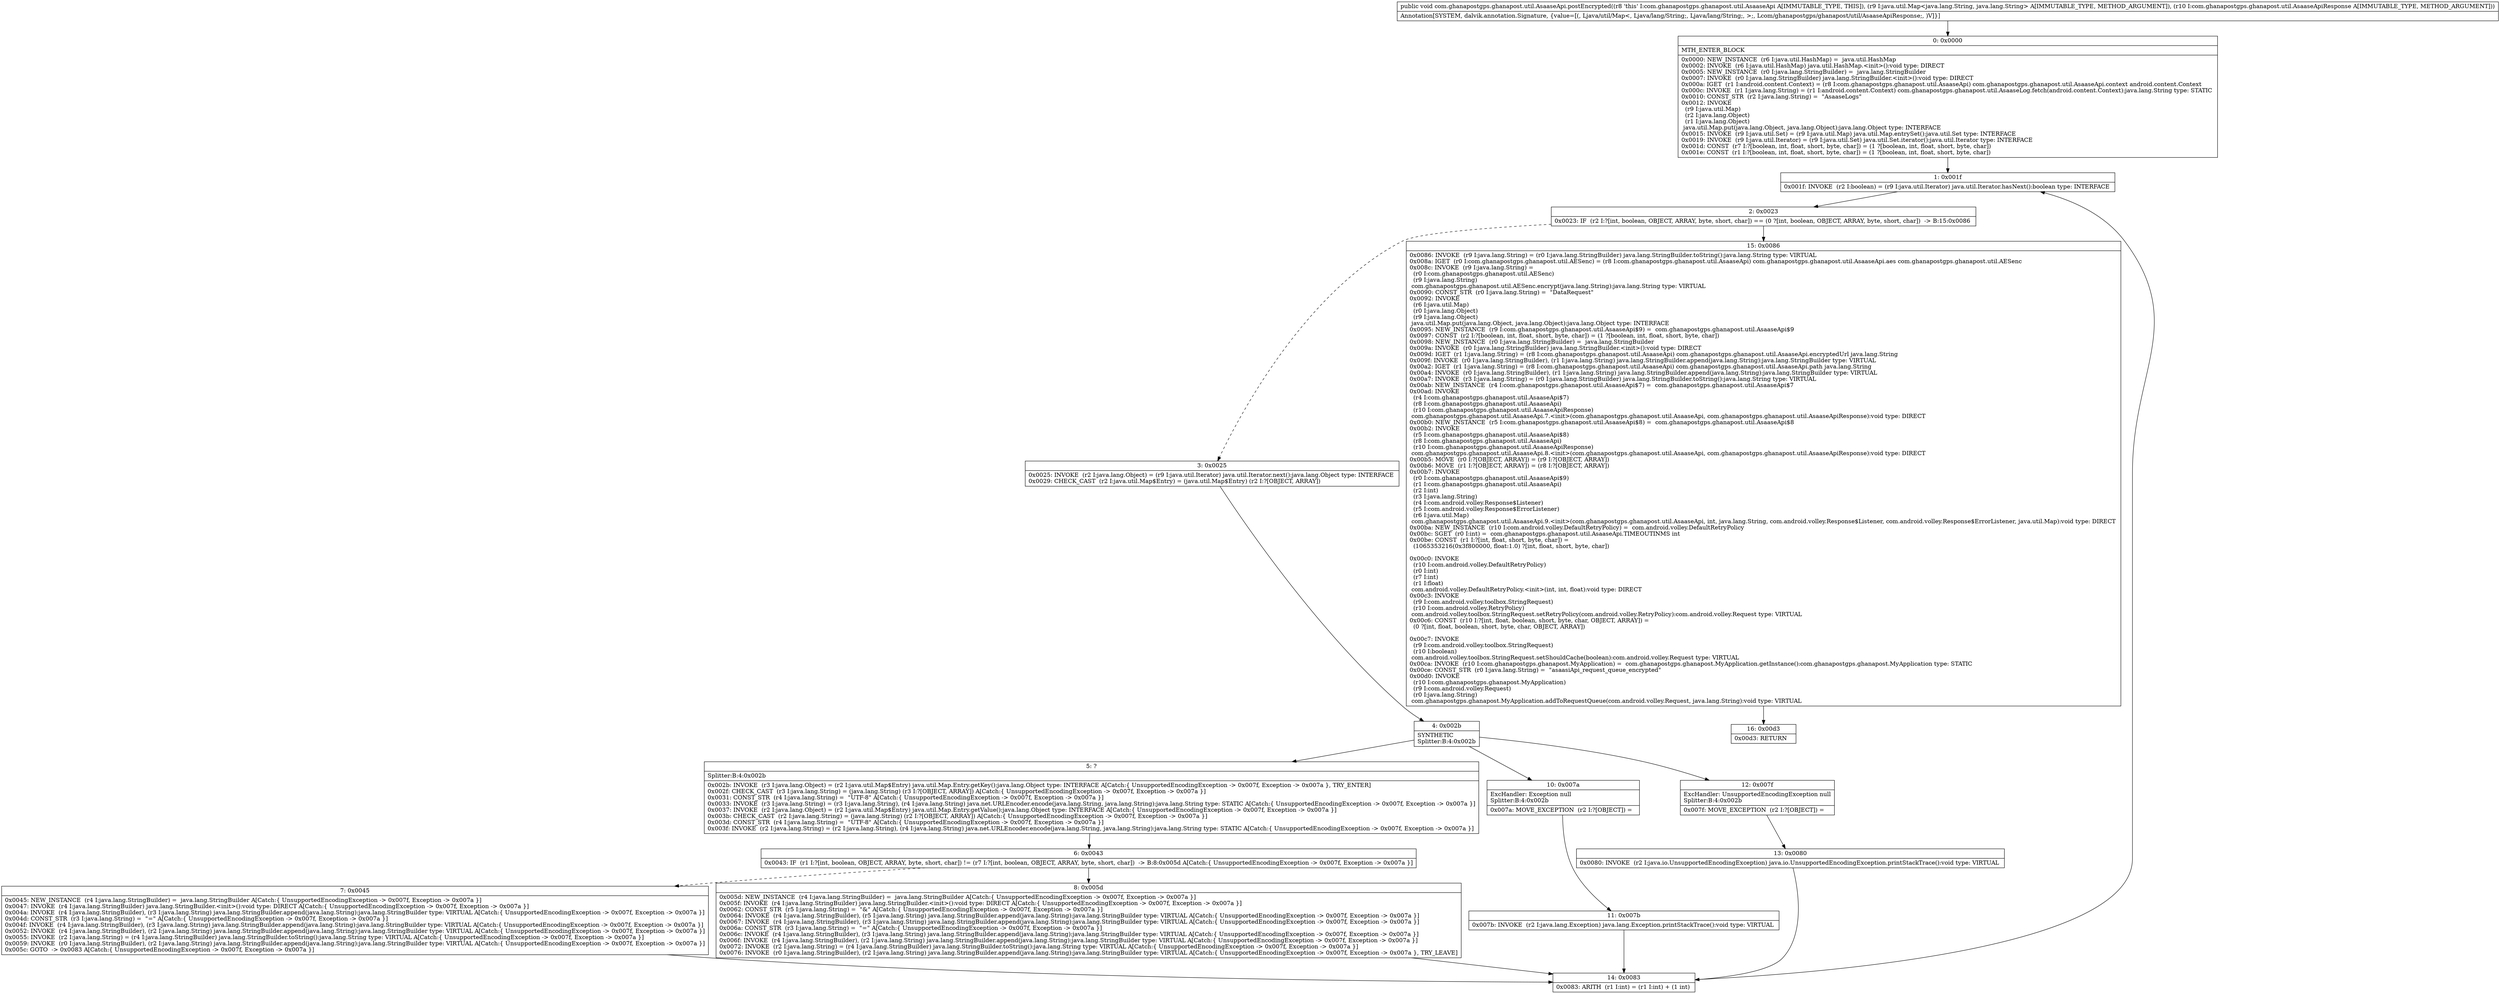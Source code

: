 digraph "CFG forcom.ghanapostgps.ghanapost.util.AsaaseApi.postEncrypted(Ljava\/util\/Map;Lcom\/ghanapostgps\/ghanapost\/util\/AsaaseApiResponse;)V" {
Node_0 [shape=record,label="{0\:\ 0x0000|MTH_ENTER_BLOCK\l|0x0000: NEW_INSTANCE  (r6 I:java.util.HashMap) =  java.util.HashMap \l0x0002: INVOKE  (r6 I:java.util.HashMap) java.util.HashMap.\<init\>():void type: DIRECT \l0x0005: NEW_INSTANCE  (r0 I:java.lang.StringBuilder) =  java.lang.StringBuilder \l0x0007: INVOKE  (r0 I:java.lang.StringBuilder) java.lang.StringBuilder.\<init\>():void type: DIRECT \l0x000a: IGET  (r1 I:android.content.Context) = (r8 I:com.ghanapostgps.ghanapost.util.AsaaseApi) com.ghanapostgps.ghanapost.util.AsaaseApi.context android.content.Context \l0x000c: INVOKE  (r1 I:java.lang.String) = (r1 I:android.content.Context) com.ghanapostgps.ghanapost.util.AsaaseLog.fetch(android.content.Context):java.lang.String type: STATIC \l0x0010: CONST_STR  (r2 I:java.lang.String) =  \"AsaaseLogs\" \l0x0012: INVOKE  \l  (r9 I:java.util.Map)\l  (r2 I:java.lang.Object)\l  (r1 I:java.lang.Object)\l java.util.Map.put(java.lang.Object, java.lang.Object):java.lang.Object type: INTERFACE \l0x0015: INVOKE  (r9 I:java.util.Set) = (r9 I:java.util.Map) java.util.Map.entrySet():java.util.Set type: INTERFACE \l0x0019: INVOKE  (r9 I:java.util.Iterator) = (r9 I:java.util.Set) java.util.Set.iterator():java.util.Iterator type: INTERFACE \l0x001d: CONST  (r7 I:?[boolean, int, float, short, byte, char]) = (1 ?[boolean, int, float, short, byte, char]) \l0x001e: CONST  (r1 I:?[boolean, int, float, short, byte, char]) = (1 ?[boolean, int, float, short, byte, char]) \l}"];
Node_1 [shape=record,label="{1\:\ 0x001f|0x001f: INVOKE  (r2 I:boolean) = (r9 I:java.util.Iterator) java.util.Iterator.hasNext():boolean type: INTERFACE \l}"];
Node_2 [shape=record,label="{2\:\ 0x0023|0x0023: IF  (r2 I:?[int, boolean, OBJECT, ARRAY, byte, short, char]) == (0 ?[int, boolean, OBJECT, ARRAY, byte, short, char])  \-\> B:15:0x0086 \l}"];
Node_3 [shape=record,label="{3\:\ 0x0025|0x0025: INVOKE  (r2 I:java.lang.Object) = (r9 I:java.util.Iterator) java.util.Iterator.next():java.lang.Object type: INTERFACE \l0x0029: CHECK_CAST  (r2 I:java.util.Map$Entry) = (java.util.Map$Entry) (r2 I:?[OBJECT, ARRAY]) \l}"];
Node_4 [shape=record,label="{4\:\ 0x002b|SYNTHETIC\lSplitter:B:4:0x002b\l}"];
Node_5 [shape=record,label="{5\:\ ?|Splitter:B:4:0x002b\l|0x002b: INVOKE  (r3 I:java.lang.Object) = (r2 I:java.util.Map$Entry) java.util.Map.Entry.getKey():java.lang.Object type: INTERFACE A[Catch:\{ UnsupportedEncodingException \-\> 0x007f, Exception \-\> 0x007a \}, TRY_ENTER]\l0x002f: CHECK_CAST  (r3 I:java.lang.String) = (java.lang.String) (r3 I:?[OBJECT, ARRAY]) A[Catch:\{ UnsupportedEncodingException \-\> 0x007f, Exception \-\> 0x007a \}]\l0x0031: CONST_STR  (r4 I:java.lang.String) =  \"UTF\-8\" A[Catch:\{ UnsupportedEncodingException \-\> 0x007f, Exception \-\> 0x007a \}]\l0x0033: INVOKE  (r3 I:java.lang.String) = (r3 I:java.lang.String), (r4 I:java.lang.String) java.net.URLEncoder.encode(java.lang.String, java.lang.String):java.lang.String type: STATIC A[Catch:\{ UnsupportedEncodingException \-\> 0x007f, Exception \-\> 0x007a \}]\l0x0037: INVOKE  (r2 I:java.lang.Object) = (r2 I:java.util.Map$Entry) java.util.Map.Entry.getValue():java.lang.Object type: INTERFACE A[Catch:\{ UnsupportedEncodingException \-\> 0x007f, Exception \-\> 0x007a \}]\l0x003b: CHECK_CAST  (r2 I:java.lang.String) = (java.lang.String) (r2 I:?[OBJECT, ARRAY]) A[Catch:\{ UnsupportedEncodingException \-\> 0x007f, Exception \-\> 0x007a \}]\l0x003d: CONST_STR  (r4 I:java.lang.String) =  \"UTF\-8\" A[Catch:\{ UnsupportedEncodingException \-\> 0x007f, Exception \-\> 0x007a \}]\l0x003f: INVOKE  (r2 I:java.lang.String) = (r2 I:java.lang.String), (r4 I:java.lang.String) java.net.URLEncoder.encode(java.lang.String, java.lang.String):java.lang.String type: STATIC A[Catch:\{ UnsupportedEncodingException \-\> 0x007f, Exception \-\> 0x007a \}]\l}"];
Node_6 [shape=record,label="{6\:\ 0x0043|0x0043: IF  (r1 I:?[int, boolean, OBJECT, ARRAY, byte, short, char]) != (r7 I:?[int, boolean, OBJECT, ARRAY, byte, short, char])  \-\> B:8:0x005d A[Catch:\{ UnsupportedEncodingException \-\> 0x007f, Exception \-\> 0x007a \}]\l}"];
Node_7 [shape=record,label="{7\:\ 0x0045|0x0045: NEW_INSTANCE  (r4 I:java.lang.StringBuilder) =  java.lang.StringBuilder A[Catch:\{ UnsupportedEncodingException \-\> 0x007f, Exception \-\> 0x007a \}]\l0x0047: INVOKE  (r4 I:java.lang.StringBuilder) java.lang.StringBuilder.\<init\>():void type: DIRECT A[Catch:\{ UnsupportedEncodingException \-\> 0x007f, Exception \-\> 0x007a \}]\l0x004a: INVOKE  (r4 I:java.lang.StringBuilder), (r3 I:java.lang.String) java.lang.StringBuilder.append(java.lang.String):java.lang.StringBuilder type: VIRTUAL A[Catch:\{ UnsupportedEncodingException \-\> 0x007f, Exception \-\> 0x007a \}]\l0x004d: CONST_STR  (r3 I:java.lang.String) =  \"=\" A[Catch:\{ UnsupportedEncodingException \-\> 0x007f, Exception \-\> 0x007a \}]\l0x004f: INVOKE  (r4 I:java.lang.StringBuilder), (r3 I:java.lang.String) java.lang.StringBuilder.append(java.lang.String):java.lang.StringBuilder type: VIRTUAL A[Catch:\{ UnsupportedEncodingException \-\> 0x007f, Exception \-\> 0x007a \}]\l0x0052: INVOKE  (r4 I:java.lang.StringBuilder), (r2 I:java.lang.String) java.lang.StringBuilder.append(java.lang.String):java.lang.StringBuilder type: VIRTUAL A[Catch:\{ UnsupportedEncodingException \-\> 0x007f, Exception \-\> 0x007a \}]\l0x0055: INVOKE  (r2 I:java.lang.String) = (r4 I:java.lang.StringBuilder) java.lang.StringBuilder.toString():java.lang.String type: VIRTUAL A[Catch:\{ UnsupportedEncodingException \-\> 0x007f, Exception \-\> 0x007a \}]\l0x0059: INVOKE  (r0 I:java.lang.StringBuilder), (r2 I:java.lang.String) java.lang.StringBuilder.append(java.lang.String):java.lang.StringBuilder type: VIRTUAL A[Catch:\{ UnsupportedEncodingException \-\> 0x007f, Exception \-\> 0x007a \}]\l0x005c: GOTO  \-\> 0x0083 A[Catch:\{ UnsupportedEncodingException \-\> 0x007f, Exception \-\> 0x007a \}]\l}"];
Node_8 [shape=record,label="{8\:\ 0x005d|0x005d: NEW_INSTANCE  (r4 I:java.lang.StringBuilder) =  java.lang.StringBuilder A[Catch:\{ UnsupportedEncodingException \-\> 0x007f, Exception \-\> 0x007a \}]\l0x005f: INVOKE  (r4 I:java.lang.StringBuilder) java.lang.StringBuilder.\<init\>():void type: DIRECT A[Catch:\{ UnsupportedEncodingException \-\> 0x007f, Exception \-\> 0x007a \}]\l0x0062: CONST_STR  (r5 I:java.lang.String) =  \"&\" A[Catch:\{ UnsupportedEncodingException \-\> 0x007f, Exception \-\> 0x007a \}]\l0x0064: INVOKE  (r4 I:java.lang.StringBuilder), (r5 I:java.lang.String) java.lang.StringBuilder.append(java.lang.String):java.lang.StringBuilder type: VIRTUAL A[Catch:\{ UnsupportedEncodingException \-\> 0x007f, Exception \-\> 0x007a \}]\l0x0067: INVOKE  (r4 I:java.lang.StringBuilder), (r3 I:java.lang.String) java.lang.StringBuilder.append(java.lang.String):java.lang.StringBuilder type: VIRTUAL A[Catch:\{ UnsupportedEncodingException \-\> 0x007f, Exception \-\> 0x007a \}]\l0x006a: CONST_STR  (r3 I:java.lang.String) =  \"=\" A[Catch:\{ UnsupportedEncodingException \-\> 0x007f, Exception \-\> 0x007a \}]\l0x006c: INVOKE  (r4 I:java.lang.StringBuilder), (r3 I:java.lang.String) java.lang.StringBuilder.append(java.lang.String):java.lang.StringBuilder type: VIRTUAL A[Catch:\{ UnsupportedEncodingException \-\> 0x007f, Exception \-\> 0x007a \}]\l0x006f: INVOKE  (r4 I:java.lang.StringBuilder), (r2 I:java.lang.String) java.lang.StringBuilder.append(java.lang.String):java.lang.StringBuilder type: VIRTUAL A[Catch:\{ UnsupportedEncodingException \-\> 0x007f, Exception \-\> 0x007a \}]\l0x0072: INVOKE  (r2 I:java.lang.String) = (r4 I:java.lang.StringBuilder) java.lang.StringBuilder.toString():java.lang.String type: VIRTUAL A[Catch:\{ UnsupportedEncodingException \-\> 0x007f, Exception \-\> 0x007a \}]\l0x0076: INVOKE  (r0 I:java.lang.StringBuilder), (r2 I:java.lang.String) java.lang.StringBuilder.append(java.lang.String):java.lang.StringBuilder type: VIRTUAL A[Catch:\{ UnsupportedEncodingException \-\> 0x007f, Exception \-\> 0x007a \}, TRY_LEAVE]\l}"];
Node_10 [shape=record,label="{10\:\ 0x007a|ExcHandler: Exception null\lSplitter:B:4:0x002b\l|0x007a: MOVE_EXCEPTION  (r2 I:?[OBJECT]) =  \l}"];
Node_11 [shape=record,label="{11\:\ 0x007b|0x007b: INVOKE  (r2 I:java.lang.Exception) java.lang.Exception.printStackTrace():void type: VIRTUAL \l}"];
Node_12 [shape=record,label="{12\:\ 0x007f|ExcHandler: UnsupportedEncodingException null\lSplitter:B:4:0x002b\l|0x007f: MOVE_EXCEPTION  (r2 I:?[OBJECT]) =  \l}"];
Node_13 [shape=record,label="{13\:\ 0x0080|0x0080: INVOKE  (r2 I:java.io.UnsupportedEncodingException) java.io.UnsupportedEncodingException.printStackTrace():void type: VIRTUAL \l}"];
Node_14 [shape=record,label="{14\:\ 0x0083|0x0083: ARITH  (r1 I:int) = (r1 I:int) + (1 int) \l}"];
Node_15 [shape=record,label="{15\:\ 0x0086|0x0086: INVOKE  (r9 I:java.lang.String) = (r0 I:java.lang.StringBuilder) java.lang.StringBuilder.toString():java.lang.String type: VIRTUAL \l0x008a: IGET  (r0 I:com.ghanapostgps.ghanapost.util.AESenc) = (r8 I:com.ghanapostgps.ghanapost.util.AsaaseApi) com.ghanapostgps.ghanapost.util.AsaaseApi.aes com.ghanapostgps.ghanapost.util.AESenc \l0x008c: INVOKE  (r9 I:java.lang.String) = \l  (r0 I:com.ghanapostgps.ghanapost.util.AESenc)\l  (r9 I:java.lang.String)\l com.ghanapostgps.ghanapost.util.AESenc.encrypt(java.lang.String):java.lang.String type: VIRTUAL \l0x0090: CONST_STR  (r0 I:java.lang.String) =  \"DataRequest\" \l0x0092: INVOKE  \l  (r6 I:java.util.Map)\l  (r0 I:java.lang.Object)\l  (r9 I:java.lang.Object)\l java.util.Map.put(java.lang.Object, java.lang.Object):java.lang.Object type: INTERFACE \l0x0095: NEW_INSTANCE  (r9 I:com.ghanapostgps.ghanapost.util.AsaaseApi$9) =  com.ghanapostgps.ghanapost.util.AsaaseApi$9 \l0x0097: CONST  (r2 I:?[boolean, int, float, short, byte, char]) = (1 ?[boolean, int, float, short, byte, char]) \l0x0098: NEW_INSTANCE  (r0 I:java.lang.StringBuilder) =  java.lang.StringBuilder \l0x009a: INVOKE  (r0 I:java.lang.StringBuilder) java.lang.StringBuilder.\<init\>():void type: DIRECT \l0x009d: IGET  (r1 I:java.lang.String) = (r8 I:com.ghanapostgps.ghanapost.util.AsaaseApi) com.ghanapostgps.ghanapost.util.AsaaseApi.encryptedUrl java.lang.String \l0x009f: INVOKE  (r0 I:java.lang.StringBuilder), (r1 I:java.lang.String) java.lang.StringBuilder.append(java.lang.String):java.lang.StringBuilder type: VIRTUAL \l0x00a2: IGET  (r1 I:java.lang.String) = (r8 I:com.ghanapostgps.ghanapost.util.AsaaseApi) com.ghanapostgps.ghanapost.util.AsaaseApi.path java.lang.String \l0x00a4: INVOKE  (r0 I:java.lang.StringBuilder), (r1 I:java.lang.String) java.lang.StringBuilder.append(java.lang.String):java.lang.StringBuilder type: VIRTUAL \l0x00a7: INVOKE  (r3 I:java.lang.String) = (r0 I:java.lang.StringBuilder) java.lang.StringBuilder.toString():java.lang.String type: VIRTUAL \l0x00ab: NEW_INSTANCE  (r4 I:com.ghanapostgps.ghanapost.util.AsaaseApi$7) =  com.ghanapostgps.ghanapost.util.AsaaseApi$7 \l0x00ad: INVOKE  \l  (r4 I:com.ghanapostgps.ghanapost.util.AsaaseApi$7)\l  (r8 I:com.ghanapostgps.ghanapost.util.AsaaseApi)\l  (r10 I:com.ghanapostgps.ghanapost.util.AsaaseApiResponse)\l com.ghanapostgps.ghanapost.util.AsaaseApi.7.\<init\>(com.ghanapostgps.ghanapost.util.AsaaseApi, com.ghanapostgps.ghanapost.util.AsaaseApiResponse):void type: DIRECT \l0x00b0: NEW_INSTANCE  (r5 I:com.ghanapostgps.ghanapost.util.AsaaseApi$8) =  com.ghanapostgps.ghanapost.util.AsaaseApi$8 \l0x00b2: INVOKE  \l  (r5 I:com.ghanapostgps.ghanapost.util.AsaaseApi$8)\l  (r8 I:com.ghanapostgps.ghanapost.util.AsaaseApi)\l  (r10 I:com.ghanapostgps.ghanapost.util.AsaaseApiResponse)\l com.ghanapostgps.ghanapost.util.AsaaseApi.8.\<init\>(com.ghanapostgps.ghanapost.util.AsaaseApi, com.ghanapostgps.ghanapost.util.AsaaseApiResponse):void type: DIRECT \l0x00b5: MOVE  (r0 I:?[OBJECT, ARRAY]) = (r9 I:?[OBJECT, ARRAY]) \l0x00b6: MOVE  (r1 I:?[OBJECT, ARRAY]) = (r8 I:?[OBJECT, ARRAY]) \l0x00b7: INVOKE  \l  (r0 I:com.ghanapostgps.ghanapost.util.AsaaseApi$9)\l  (r1 I:com.ghanapostgps.ghanapost.util.AsaaseApi)\l  (r2 I:int)\l  (r3 I:java.lang.String)\l  (r4 I:com.android.volley.Response$Listener)\l  (r5 I:com.android.volley.Response$ErrorListener)\l  (r6 I:java.util.Map)\l com.ghanapostgps.ghanapost.util.AsaaseApi.9.\<init\>(com.ghanapostgps.ghanapost.util.AsaaseApi, int, java.lang.String, com.android.volley.Response$Listener, com.android.volley.Response$ErrorListener, java.util.Map):void type: DIRECT \l0x00ba: NEW_INSTANCE  (r10 I:com.android.volley.DefaultRetryPolicy) =  com.android.volley.DefaultRetryPolicy \l0x00bc: SGET  (r0 I:int) =  com.ghanapostgps.ghanapost.util.AsaaseApi.TIMEOUTINMS int \l0x00be: CONST  (r1 I:?[int, float, short, byte, char]) = \l  (1065353216(0x3f800000, float:1.0) ?[int, float, short, byte, char])\l \l0x00c0: INVOKE  \l  (r10 I:com.android.volley.DefaultRetryPolicy)\l  (r0 I:int)\l  (r7 I:int)\l  (r1 I:float)\l com.android.volley.DefaultRetryPolicy.\<init\>(int, int, float):void type: DIRECT \l0x00c3: INVOKE  \l  (r9 I:com.android.volley.toolbox.StringRequest)\l  (r10 I:com.android.volley.RetryPolicy)\l com.android.volley.toolbox.StringRequest.setRetryPolicy(com.android.volley.RetryPolicy):com.android.volley.Request type: VIRTUAL \l0x00c6: CONST  (r10 I:?[int, float, boolean, short, byte, char, OBJECT, ARRAY]) = \l  (0 ?[int, float, boolean, short, byte, char, OBJECT, ARRAY])\l \l0x00c7: INVOKE  \l  (r9 I:com.android.volley.toolbox.StringRequest)\l  (r10 I:boolean)\l com.android.volley.toolbox.StringRequest.setShouldCache(boolean):com.android.volley.Request type: VIRTUAL \l0x00ca: INVOKE  (r10 I:com.ghanapostgps.ghanapost.MyApplication) =  com.ghanapostgps.ghanapost.MyApplication.getInstance():com.ghanapostgps.ghanapost.MyApplication type: STATIC \l0x00ce: CONST_STR  (r0 I:java.lang.String) =  \"asaasiApi_request_queue_encrypted\" \l0x00d0: INVOKE  \l  (r10 I:com.ghanapostgps.ghanapost.MyApplication)\l  (r9 I:com.android.volley.Request)\l  (r0 I:java.lang.String)\l com.ghanapostgps.ghanapost.MyApplication.addToRequestQueue(com.android.volley.Request, java.lang.String):void type: VIRTUAL \l}"];
Node_16 [shape=record,label="{16\:\ 0x00d3|0x00d3: RETURN   \l}"];
MethodNode[shape=record,label="{public void com.ghanapostgps.ghanapost.util.AsaaseApi.postEncrypted((r8 'this' I:com.ghanapostgps.ghanapost.util.AsaaseApi A[IMMUTABLE_TYPE, THIS]), (r9 I:java.util.Map\<java.lang.String, java.lang.String\> A[IMMUTABLE_TYPE, METHOD_ARGUMENT]), (r10 I:com.ghanapostgps.ghanapost.util.AsaaseApiResponse A[IMMUTABLE_TYPE, METHOD_ARGUMENT]))  | Annotation[SYSTEM, dalvik.annotation.Signature, \{value=[(, Ljava\/util\/Map\<, Ljava\/lang\/String;, Ljava\/lang\/String;, \>;, Lcom\/ghanapostgps\/ghanapost\/util\/AsaaseApiResponse;, )V]\}]\l}"];
MethodNode -> Node_0;
Node_0 -> Node_1;
Node_1 -> Node_2;
Node_2 -> Node_3[style=dashed];
Node_2 -> Node_15;
Node_3 -> Node_4;
Node_4 -> Node_5;
Node_4 -> Node_12;
Node_4 -> Node_10;
Node_5 -> Node_6;
Node_6 -> Node_7[style=dashed];
Node_6 -> Node_8;
Node_7 -> Node_14;
Node_8 -> Node_14;
Node_10 -> Node_11;
Node_11 -> Node_14;
Node_12 -> Node_13;
Node_13 -> Node_14;
Node_14 -> Node_1;
Node_15 -> Node_16;
}

